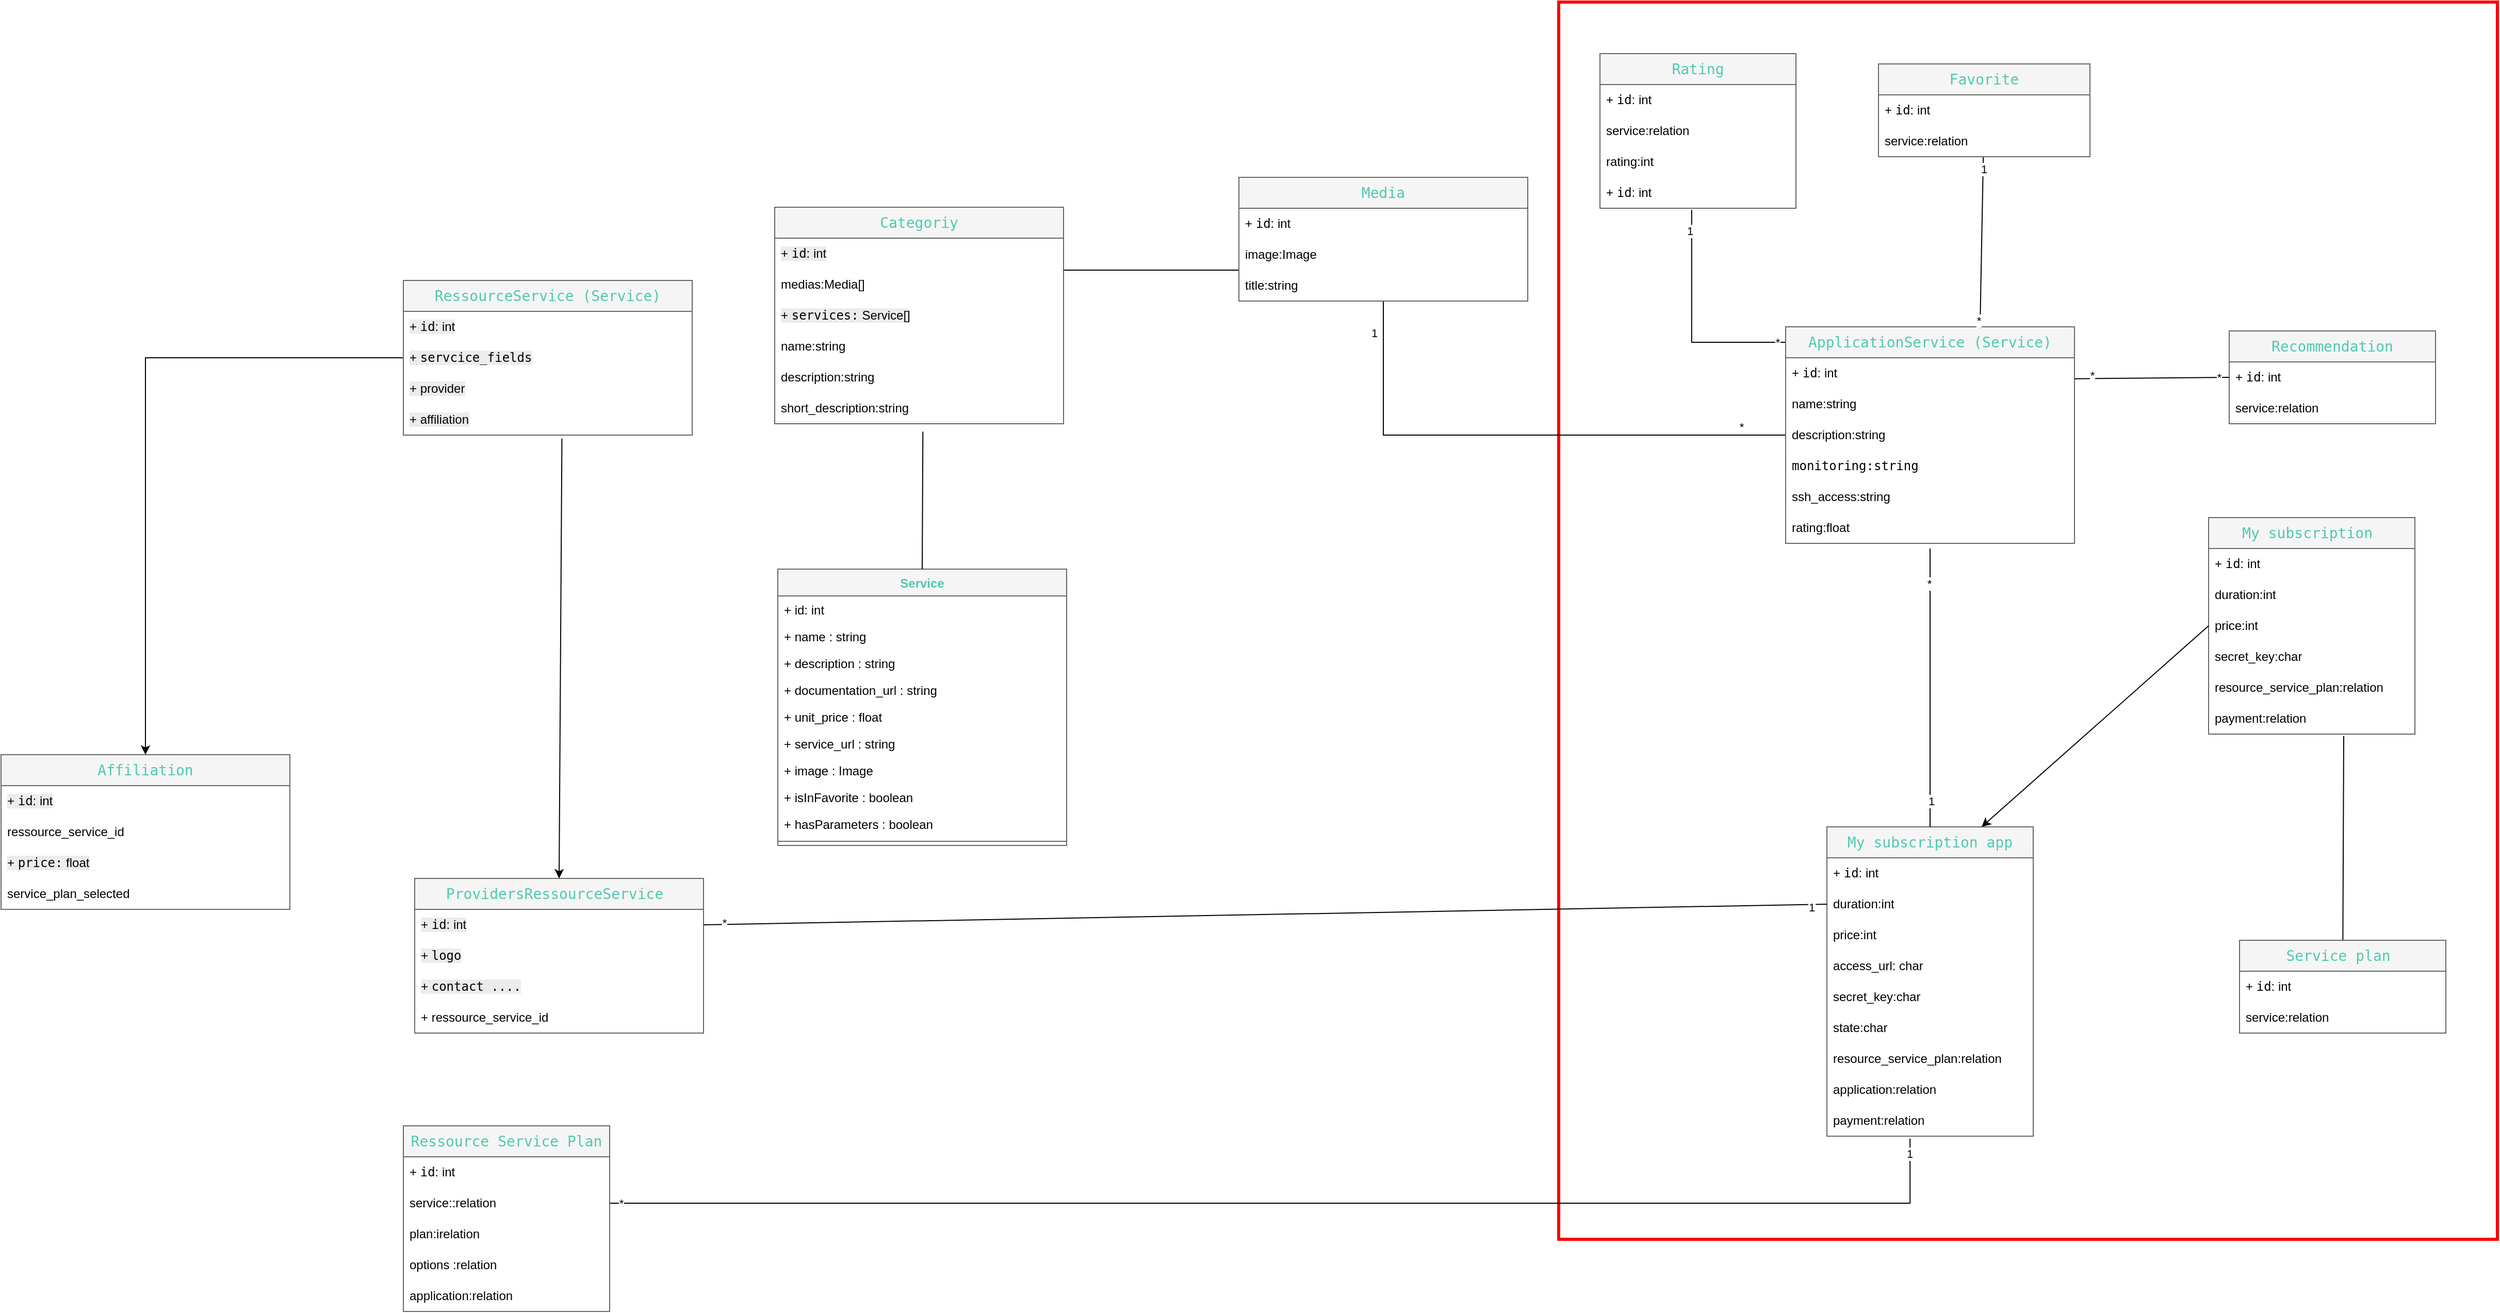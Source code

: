 <mxfile version="22.1.11" type="device" pages="3">
  <diagram name="DM-02-06-2025" id="dRM_rJeIWmbLjJ2JpBWi">
    <mxGraphModel dx="2214" dy="1943" grid="1" gridSize="10" guides="1" tooltips="1" connect="1" arrows="1" fold="1" page="1" pageScale="1" pageWidth="850" pageHeight="1100" math="0" shadow="0">
      <root>
        <mxCell id="0" />
        <mxCell id="1" parent="0" />
        <mxCell id="uzD0tsaMowofKyLotr8B-20" value="" style="rounded=0;whiteSpace=wrap;html=1;labelBackgroundColor=none;fillColor=none;strokeColor=#FF0000;strokeWidth=3;" parent="1" vertex="1">
          <mxGeometry x="760" y="-280" width="910" height="1200" as="geometry" />
        </mxCell>
        <mxCell id="OaIr1VZwd1eqVl75ew5l-22" style="edgeStyle=orthogonalEdgeStyle;rounded=0;orthogonalLoop=1;jettySize=auto;html=1;entryX=0.5;entryY=0;entryDx=0;entryDy=0;" parent="1" source="OaIr1VZwd1eqVl75ew5l-1" target="OaIr1VZwd1eqVl75ew5l-10" edge="1">
          <mxGeometry relative="1" as="geometry">
            <Array as="points">
              <mxPoint x="-610" y="380" />
              <mxPoint x="-610" y="380" />
            </Array>
          </mxGeometry>
        </mxCell>
        <mxCell id="OaIr1VZwd1eqVl75ew5l-1" value="&lt;div style=&quot;color: rgb(204, 204, 204); font-family: &amp;quot;Droid Sans Mono&amp;quot;, &amp;quot;monospace&amp;quot;, monospace; font-size: 14px; line-height: 19px; white-space: pre;&quot;&gt;&lt;span style=&quot;color: rgb(78, 201, 176);&quot;&gt;RessourceService (Service)&lt;/span&gt;&lt;/div&gt;" style="swimlane;fontStyle=0;childLayout=stackLayout;horizontal=1;startSize=30;horizontalStack=0;resizeParent=1;resizeParentMax=0;resizeLast=0;collapsible=1;marginBottom=0;whiteSpace=wrap;html=1;fillColor=#f5f5f5;strokeColor=#666666;fontColor=#333333;" parent="1" vertex="1">
          <mxGeometry x="-360" y="-10" width="280" height="150" as="geometry" />
        </mxCell>
        <mxCell id="OaIr1VZwd1eqVl75ew5l-2" value="&lt;span style=&quot;color: rgb(0, 0, 0); font-family: Helvetica; font-size: 12px; font-style: normal; font-variant-ligatures: normal; font-variant-caps: normal; font-weight: 400; letter-spacing: normal; orphans: 2; text-align: left; text-indent: 0px; text-transform: none; widows: 2; word-spacing: 0px; -webkit-text-stroke-width: 0px; white-space: normal; background-color: rgb(236, 236, 236); text-decoration-thickness: initial; text-decoration-style: initial; text-decoration-color: initial; display: inline !important; float: none;&quot;&gt;+&amp;nbsp;&lt;/span&gt;&lt;span style=&quot;forced-color-adjust: none; color: rgb(0, 0, 0); font-size: 12px; font-style: normal; font-variant-ligatures: normal; font-variant-caps: normal; font-weight: 400; letter-spacing: normal; orphans: 2; text-indent: 0px; text-transform: none; widows: 2; word-spacing: 0px; -webkit-text-stroke-width: 0px; white-space: normal; background-color: rgb(236, 236, 236); text-decoration-thickness: initial; text-decoration-style: initial; text-decoration-color: initial; font-family: monospace; text-align: center;&quot;&gt;id&lt;/span&gt;&lt;span style=&quot;color: rgb(0, 0, 0); font-family: Helvetica; font-size: 12px; font-style: normal; font-variant-ligatures: normal; font-variant-caps: normal; font-weight: 400; letter-spacing: normal; orphans: 2; text-align: left; text-indent: 0px; text-transform: none; widows: 2; word-spacing: 0px; -webkit-text-stroke-width: 0px; white-space: normal; background-color: rgb(236, 236, 236); text-decoration-thickness: initial; text-decoration-style: initial; text-decoration-color: initial; display: inline !important; float: none;&quot;&gt;: int&lt;/span&gt;" style="text;strokeColor=none;fillColor=none;align=left;verticalAlign=middle;spacingLeft=4;spacingRight=4;overflow=hidden;points=[[0,0.5],[1,0.5]];portConstraint=eastwest;rotatable=0;whiteSpace=wrap;html=1;" parent="OaIr1VZwd1eqVl75ew5l-1" vertex="1">
          <mxGeometry y="30" width="280" height="30" as="geometry" />
        </mxCell>
        <mxCell id="OaIr1VZwd1eqVl75ew5l-15" value="&lt;div style=&quot;text-align: center;&quot;&gt;&lt;span style=&quot;background-color: rgb(236, 236, 236);&quot;&gt;+ &lt;font face=&quot;monospace&quot;&gt;servcice_fields&lt;/font&gt;&lt;/span&gt;&lt;/div&gt;" style="text;strokeColor=none;fillColor=none;align=left;verticalAlign=middle;spacingLeft=4;spacingRight=4;overflow=hidden;points=[[0,0.5],[1,0.5]];portConstraint=eastwest;rotatable=0;whiteSpace=wrap;html=1;" parent="OaIr1VZwd1eqVl75ew5l-1" vertex="1">
          <mxGeometry y="60" width="280" height="30" as="geometry" />
        </mxCell>
        <mxCell id="OaIr1VZwd1eqVl75ew5l-24" value="&lt;span style=&quot;color: rgb(0, 0, 0); font-family: Helvetica; font-size: 12px; font-style: normal; font-variant-ligatures: normal; font-variant-caps: normal; font-weight: 400; letter-spacing: normal; orphans: 2; text-align: left; text-indent: 0px; text-transform: none; widows: 2; word-spacing: 0px; -webkit-text-stroke-width: 0px; white-space: normal; background-color: rgb(236, 236, 236); text-decoration-thickness: initial; text-decoration-style: initial; text-decoration-color: initial; display: inline !important; float: none;&quot;&gt;+ provider&lt;/span&gt;" style="text;strokeColor=none;fillColor=none;align=left;verticalAlign=middle;spacingLeft=4;spacingRight=4;overflow=hidden;points=[[0,0.5],[1,0.5]];portConstraint=eastwest;rotatable=0;whiteSpace=wrap;html=1;" parent="OaIr1VZwd1eqVl75ew5l-1" vertex="1">
          <mxGeometry y="90" width="280" height="30" as="geometry" />
        </mxCell>
        <mxCell id="OaIr1VZwd1eqVl75ew5l-25" value="&lt;span style=&quot;color: rgb(0, 0, 0); font-family: Helvetica; font-size: 12px; font-style: normal; font-variant-ligatures: normal; font-variant-caps: normal; font-weight: 400; letter-spacing: normal; orphans: 2; text-align: left; text-indent: 0px; text-transform: none; widows: 2; word-spacing: 0px; -webkit-text-stroke-width: 0px; white-space: normal; background-color: rgb(236, 236, 236); text-decoration-thickness: initial; text-decoration-style: initial; text-decoration-color: initial; display: inline !important; float: none;&quot;&gt;+ affiliation&lt;/span&gt;" style="text;strokeColor=none;fillColor=none;align=left;verticalAlign=middle;spacingLeft=4;spacingRight=4;overflow=hidden;points=[[0,0.5],[1,0.5]];portConstraint=eastwest;rotatable=0;whiteSpace=wrap;html=1;" parent="OaIr1VZwd1eqVl75ew5l-1" vertex="1">
          <mxGeometry y="120" width="280" height="30" as="geometry" />
        </mxCell>
        <mxCell id="OaIr1VZwd1eqVl75ew5l-6" value="&lt;div style=&quot;color: rgb(204, 204, 204); font-family: &amp;quot;Droid Sans Mono&amp;quot;, &amp;quot;monospace&amp;quot;, monospace; font-size: 14px; line-height: 19px; white-space: pre;&quot;&gt;&lt;span style=&quot;color: rgb(78, 201, 176);&quot;&gt;ProvidersRessourceService &lt;/span&gt;&lt;/div&gt;" style="swimlane;fontStyle=0;childLayout=stackLayout;horizontal=1;startSize=30;horizontalStack=0;resizeParent=1;resizeParentMax=0;resizeLast=0;collapsible=1;marginBottom=0;whiteSpace=wrap;html=1;strokeColor=#666666;fillColor=#f5f5f5;fontColor=#333333;" parent="1" vertex="1">
          <mxGeometry x="-349" y="570" width="280" height="150" as="geometry" />
        </mxCell>
        <mxCell id="OaIr1VZwd1eqVl75ew5l-7" value="&lt;span style=&quot;background-color: rgb(236, 236, 236);&quot;&gt;+&amp;nbsp;&lt;/span&gt;&lt;span style=&quot;background-color: rgb(236, 236, 236); font-family: monospace; text-align: center;&quot;&gt;id&lt;/span&gt;&lt;span style=&quot;background-color: rgb(236, 236, 236);&quot;&gt;: int&lt;/span&gt;" style="text;strokeColor=none;fillColor=none;align=left;verticalAlign=middle;spacingLeft=4;spacingRight=4;overflow=hidden;points=[[0,0.5],[1,0.5]];portConstraint=eastwest;rotatable=0;whiteSpace=wrap;html=1;" parent="OaIr1VZwd1eqVl75ew5l-6" vertex="1">
          <mxGeometry y="30" width="280" height="30" as="geometry" />
        </mxCell>
        <mxCell id="OaIr1VZwd1eqVl75ew5l-17" value="&lt;div style=&quot;text-align: center;&quot;&gt;&lt;span style=&quot;background-color: rgb(236, 236, 236);&quot;&gt;+ &lt;font face=&quot;monospace&quot;&gt;logo&lt;/font&gt;&lt;/span&gt;&lt;/div&gt;" style="text;strokeColor=none;fillColor=none;align=left;verticalAlign=middle;spacingLeft=4;spacingRight=4;overflow=hidden;points=[[0,0.5],[1,0.5]];portConstraint=eastwest;rotatable=0;whiteSpace=wrap;html=1;" parent="OaIr1VZwd1eqVl75ew5l-6" vertex="1">
          <mxGeometry y="60" width="280" height="30" as="geometry" />
        </mxCell>
        <mxCell id="OaIr1VZwd1eqVl75ew5l-20" value="&lt;div style=&quot;text-align: center;&quot;&gt;&lt;span style=&quot;background-color: rgb(236, 236, 236);&quot;&gt;+ &lt;font face=&quot;monospace&quot;&gt;contact ....&lt;/font&gt;&lt;/span&gt;&lt;/div&gt;" style="text;strokeColor=none;fillColor=none;align=left;verticalAlign=middle;spacingLeft=4;spacingRight=4;overflow=hidden;points=[[0,0.5],[1,0.5]];portConstraint=eastwest;rotatable=0;whiteSpace=wrap;html=1;" parent="OaIr1VZwd1eqVl75ew5l-6" vertex="1">
          <mxGeometry y="90" width="280" height="30" as="geometry" />
        </mxCell>
        <mxCell id="OaIr1VZwd1eqVl75ew5l-19" value="&lt;div style=&quot;text-align: center;&quot;&gt;&lt;span style=&quot;text-align: left;&quot;&gt;+ ressource_service_id&lt;/span&gt;&lt;br&gt;&lt;/div&gt;" style="text;strokeColor=none;fillColor=none;align=left;verticalAlign=middle;spacingLeft=4;spacingRight=4;overflow=hidden;points=[[0,0.5],[1,0.5]];portConstraint=eastwest;rotatable=0;whiteSpace=wrap;html=1;" parent="OaIr1VZwd1eqVl75ew5l-6" vertex="1">
          <mxGeometry y="120" width="280" height="30" as="geometry" />
        </mxCell>
        <mxCell id="OaIr1VZwd1eqVl75ew5l-10" value="&lt;div style=&quot;font-family: &amp;quot;Droid Sans Mono&amp;quot;, &amp;quot;monospace&amp;quot;, monospace; font-size: 14px; line-height: 19px; white-space: pre; color: rgb(204, 204, 204);&quot;&gt;&lt;font color=&quot;#4ec9b0&quot;&gt;Affiliation&lt;/font&gt;&lt;/div&gt;" style="swimlane;fontStyle=0;childLayout=stackLayout;horizontal=1;startSize=30;horizontalStack=0;resizeParent=1;resizeParentMax=0;resizeLast=0;collapsible=1;marginBottom=0;whiteSpace=wrap;html=1;fillColor=#f5f5f5;fontColor=#333333;strokeColor=#666666;" parent="1" vertex="1">
          <mxGeometry x="-750" y="450" width="280" height="150" as="geometry" />
        </mxCell>
        <mxCell id="OaIr1VZwd1eqVl75ew5l-11" value="&lt;span style=&quot;background-color: rgb(236, 236, 236);&quot;&gt;+&amp;nbsp;&lt;/span&gt;&lt;span style=&quot;background-color: rgb(236, 236, 236); font-family: monospace; text-align: center;&quot;&gt;id&lt;/span&gt;&lt;span style=&quot;background-color: rgb(236, 236, 236);&quot;&gt;: int&lt;/span&gt;" style="text;strokeColor=none;fillColor=none;align=left;verticalAlign=middle;spacingLeft=4;spacingRight=4;overflow=hidden;points=[[0,0.5],[1,0.5]];portConstraint=eastwest;rotatable=0;whiteSpace=wrap;html=1;" parent="OaIr1VZwd1eqVl75ew5l-10" vertex="1">
          <mxGeometry y="30" width="280" height="30" as="geometry" />
        </mxCell>
        <mxCell id="OaIr1VZwd1eqVl75ew5l-12" value="ressource_service_id" style="text;strokeColor=none;fillColor=none;align=left;verticalAlign=middle;spacingLeft=4;spacingRight=4;overflow=hidden;points=[[0,0.5],[1,0.5]];portConstraint=eastwest;rotatable=0;whiteSpace=wrap;html=1;" parent="OaIr1VZwd1eqVl75ew5l-10" vertex="1">
          <mxGeometry y="60" width="280" height="30" as="geometry" />
        </mxCell>
        <mxCell id="OaIr1VZwd1eqVl75ew5l-13" value="&lt;div style=&quot;text-align: center;&quot;&gt;&lt;span style=&quot;background-color: rgb(236, 236, 236);&quot;&gt;+ &lt;font face=&quot;monospace&quot;&gt;price:&lt;/font&gt;&lt;/span&gt;&lt;span style=&quot;background-color: rgb(236, 236, 236);&quot;&gt;&amp;nbsp;float&lt;/span&gt;&lt;/div&gt;" style="text;strokeColor=none;fillColor=none;align=left;verticalAlign=middle;spacingLeft=4;spacingRight=4;overflow=hidden;points=[[0,0.5],[1,0.5]];portConstraint=eastwest;rotatable=0;whiteSpace=wrap;html=1;" parent="OaIr1VZwd1eqVl75ew5l-10" vertex="1">
          <mxGeometry y="90" width="280" height="30" as="geometry" />
        </mxCell>
        <mxCell id="ykVx0QBgmVwA5NW9hpJb-1" value="service_plan_selected" style="text;strokeColor=none;fillColor=none;align=left;verticalAlign=middle;spacingLeft=4;spacingRight=4;overflow=hidden;points=[[0,0.5],[1,0.5]];portConstraint=eastwest;rotatable=0;whiteSpace=wrap;html=1;" parent="OaIr1VZwd1eqVl75ew5l-10" vertex="1">
          <mxGeometry y="120" width="280" height="30" as="geometry" />
        </mxCell>
        <mxCell id="OaIr1VZwd1eqVl75ew5l-23" style="rounded=0;orthogonalLoop=1;jettySize=auto;html=1;entryX=0.5;entryY=0;entryDx=0;entryDy=0;exitX=0.549;exitY=1.111;exitDx=0;exitDy=0;exitPerimeter=0;" parent="1" source="OaIr1VZwd1eqVl75ew5l-25" target="OaIr1VZwd1eqVl75ew5l-6" edge="1">
          <mxGeometry relative="1" as="geometry">
            <mxPoint x="-50" y="65" as="targetPoint" />
          </mxGeometry>
        </mxCell>
        <mxCell id="7LVcuw-f5DYIN7863hYf-6" value="&lt;div style=&quot;font-family: &amp;quot;Droid Sans Mono&amp;quot;, &amp;quot;monospace&amp;quot;, monospace; font-size: 14px; line-height: 19px; white-space: pre; color: rgb(204, 204, 204);&quot;&gt;&lt;font color=&quot;#4ec9b0&quot;&gt;Categoriy&lt;/font&gt;&lt;/div&gt;" style="swimlane;fontStyle=0;childLayout=stackLayout;horizontal=1;startSize=30;horizontalStack=0;resizeParent=1;resizeParentMax=0;resizeLast=0;collapsible=1;marginBottom=0;whiteSpace=wrap;html=1;fillColor=#f5f5f5;fontColor=#333333;strokeColor=#666666;" parent="1" vertex="1">
          <mxGeometry y="-81" width="280" height="210" as="geometry" />
        </mxCell>
        <mxCell id="7LVcuw-f5DYIN7863hYf-7" value="&lt;span style=&quot;background-color: rgb(236, 236, 236);&quot;&gt;+&amp;nbsp;&lt;/span&gt;&lt;span style=&quot;background-color: rgb(236, 236, 236); font-family: monospace; text-align: center;&quot;&gt;id&lt;/span&gt;&lt;span style=&quot;background-color: rgb(236, 236, 236);&quot;&gt;: int&lt;/span&gt;" style="text;strokeColor=none;fillColor=none;align=left;verticalAlign=middle;spacingLeft=4;spacingRight=4;overflow=hidden;points=[[0,0.5],[1,0.5]];portConstraint=eastwest;rotatable=0;whiteSpace=wrap;html=1;" parent="7LVcuw-f5DYIN7863hYf-6" vertex="1">
          <mxGeometry y="30" width="280" height="30" as="geometry" />
        </mxCell>
        <mxCell id="7LVcuw-f5DYIN7863hYf-8" value="medias:Media[]" style="text;strokeColor=none;fillColor=none;align=left;verticalAlign=middle;spacingLeft=4;spacingRight=4;overflow=hidden;points=[[0,0.5],[1,0.5]];portConstraint=eastwest;rotatable=0;whiteSpace=wrap;html=1;" parent="7LVcuw-f5DYIN7863hYf-6" vertex="1">
          <mxGeometry y="60" width="280" height="30" as="geometry" />
        </mxCell>
        <mxCell id="7LVcuw-f5DYIN7863hYf-9" value="&lt;div style=&quot;text-align: center;&quot;&gt;&lt;span style=&quot;background-color: rgb(236, 236, 236);&quot;&gt;+ &lt;font face=&quot;monospace&quot;&gt;services:&lt;/font&gt;&lt;/span&gt;&lt;span style=&quot;background-color: rgb(236, 236, 236);&quot;&gt;&amp;nbsp;Service[]&lt;/span&gt;&lt;/div&gt;" style="text;strokeColor=none;fillColor=none;align=left;verticalAlign=middle;spacingLeft=4;spacingRight=4;overflow=hidden;points=[[0,0.5],[1,0.5]];portConstraint=eastwest;rotatable=0;whiteSpace=wrap;html=1;" parent="7LVcuw-f5DYIN7863hYf-6" vertex="1">
          <mxGeometry y="90" width="280" height="30" as="geometry" />
        </mxCell>
        <mxCell id="7LVcuw-f5DYIN7863hYf-10" value="name:string" style="text;strokeColor=none;fillColor=none;align=left;verticalAlign=middle;spacingLeft=4;spacingRight=4;overflow=hidden;points=[[0,0.5],[1,0.5]];portConstraint=eastwest;rotatable=0;whiteSpace=wrap;html=1;" parent="7LVcuw-f5DYIN7863hYf-6" vertex="1">
          <mxGeometry y="120" width="280" height="30" as="geometry" />
        </mxCell>
        <mxCell id="1HSsZJQuTXOXps9hKRof-7" value="description:string" style="text;strokeColor=none;fillColor=none;align=left;verticalAlign=middle;spacingLeft=4;spacingRight=4;overflow=hidden;points=[[0,0.5],[1,0.5]];portConstraint=eastwest;rotatable=0;whiteSpace=wrap;html=1;" parent="7LVcuw-f5DYIN7863hYf-6" vertex="1">
          <mxGeometry y="150" width="280" height="30" as="geometry" />
        </mxCell>
        <mxCell id="1HSsZJQuTXOXps9hKRof-8" value="short_description:string" style="text;strokeColor=none;fillColor=none;align=left;verticalAlign=middle;spacingLeft=4;spacingRight=4;overflow=hidden;points=[[0,0.5],[1,0.5]];portConstraint=eastwest;rotatable=0;whiteSpace=wrap;html=1;" parent="7LVcuw-f5DYIN7863hYf-6" vertex="1">
          <mxGeometry y="180" width="280" height="30" as="geometry" />
        </mxCell>
        <mxCell id="1HSsZJQuTXOXps9hKRof-22" style="edgeStyle=orthogonalEdgeStyle;rounded=0;orthogonalLoop=1;jettySize=auto;html=1;endArrow=none;endFill=0;" parent="1" source="1HSsZJQuTXOXps9hKRof-1" target="7LVcuw-f5DYIN7863hYf-6" edge="1">
          <mxGeometry relative="1" as="geometry">
            <Array as="points">
              <mxPoint x="390" y="-20" />
              <mxPoint x="390" y="-20" />
            </Array>
          </mxGeometry>
        </mxCell>
        <mxCell id="JFYh1M-U2fHjgHpcjbNz-8" style="edgeStyle=orthogonalEdgeStyle;rounded=0;orthogonalLoop=1;jettySize=auto;html=1;entryX=0;entryY=0.5;entryDx=0;entryDy=0;endArrow=none;endFill=0;" parent="1" source="1HSsZJQuTXOXps9hKRof-1" target="JFYh1M-U2fHjgHpcjbNz-3" edge="1">
          <mxGeometry relative="1" as="geometry" />
        </mxCell>
        <mxCell id="JFYh1M-U2fHjgHpcjbNz-9" value="1" style="edgeLabel;html=1;align=center;verticalAlign=middle;resizable=0;points=[];" parent="JFYh1M-U2fHjgHpcjbNz-8" vertex="1" connectable="0">
          <mxGeometry x="-0.835" y="-2" relative="1" as="geometry">
            <mxPoint x="-7" y="-12" as="offset" />
          </mxGeometry>
        </mxCell>
        <mxCell id="JFYh1M-U2fHjgHpcjbNz-10" value="*" style="edgeLabel;html=1;align=center;verticalAlign=middle;resizable=0;points=[];" parent="JFYh1M-U2fHjgHpcjbNz-8" vertex="1" connectable="0">
          <mxGeometry x="0.788" y="4" relative="1" as="geometry">
            <mxPoint x="12" y="-4" as="offset" />
          </mxGeometry>
        </mxCell>
        <mxCell id="1HSsZJQuTXOXps9hKRof-1" value="&lt;div style=&quot;font-family: &amp;quot;Droid Sans Mono&amp;quot;, &amp;quot;monospace&amp;quot;, monospace; font-size: 14px; line-height: 19px; white-space: pre; color: rgb(204, 204, 204);&quot;&gt;&lt;font color=&quot;#4ec9b0&quot;&gt;Media&lt;/font&gt;&lt;/div&gt;" style="swimlane;fontStyle=0;childLayout=stackLayout;horizontal=1;startSize=30;horizontalStack=0;resizeParent=1;resizeParentMax=0;resizeLast=0;collapsible=1;marginBottom=0;whiteSpace=wrap;html=1;fillColor=#f5f5f5;fontColor=#333333;strokeColor=#666666;" parent="1" vertex="1">
          <mxGeometry x="450" y="-110" width="280" height="120" as="geometry" />
        </mxCell>
        <mxCell id="1HSsZJQuTXOXps9hKRof-2" value="+&amp;nbsp;&lt;span style=&quot;font-family: monospace; text-align: center;&quot;&gt;id&lt;/span&gt;: int" style="text;strokeColor=none;fillColor=none;align=left;verticalAlign=middle;spacingLeft=4;spacingRight=4;overflow=hidden;points=[[0,0.5],[1,0.5]];portConstraint=eastwest;rotatable=0;whiteSpace=wrap;html=1;" parent="1HSsZJQuTXOXps9hKRof-1" vertex="1">
          <mxGeometry y="30" width="280" height="30" as="geometry" />
        </mxCell>
        <mxCell id="1HSsZJQuTXOXps9hKRof-3" value="image:Image" style="text;strokeColor=none;fillColor=none;align=left;verticalAlign=middle;spacingLeft=4;spacingRight=4;overflow=hidden;points=[[0,0.5],[1,0.5]];portConstraint=eastwest;rotatable=0;whiteSpace=wrap;html=1;" parent="1HSsZJQuTXOXps9hKRof-1" vertex="1">
          <mxGeometry y="60" width="280" height="30" as="geometry" />
        </mxCell>
        <mxCell id="1HSsZJQuTXOXps9hKRof-6" value="title:string" style="text;strokeColor=none;fillColor=none;align=left;verticalAlign=middle;spacingLeft=4;spacingRight=4;overflow=hidden;points=[[0,0.5],[1,0.5]];portConstraint=eastwest;rotatable=0;whiteSpace=wrap;html=1;" parent="1HSsZJQuTXOXps9hKRof-1" vertex="1">
          <mxGeometry y="90" width="280" height="30" as="geometry" />
        </mxCell>
        <mxCell id="1HSsZJQuTXOXps9hKRof-9" value="&lt;font style=&quot;color: rgb(78, 201, 176);&quot;&gt;Service&lt;/font&gt;" style="swimlane;fontStyle=1;align=center;verticalAlign=top;childLayout=stackLayout;horizontal=1;startSize=26;horizontalStack=0;resizeParent=1;resizeParentMax=0;resizeLast=0;collapsible=1;marginBottom=0;whiteSpace=wrap;html=1;fillColor=#f5f5f5;fontColor=#333333;strokeColor=#666666;" parent="1" vertex="1">
          <mxGeometry x="3" y="270" width="280" height="268" as="geometry" />
        </mxCell>
        <mxCell id="1HSsZJQuTXOXps9hKRof-10" value="+ id: int" style="text;strokeColor=none;fillColor=none;align=left;verticalAlign=top;spacingLeft=4;spacingRight=4;overflow=hidden;rotatable=0;points=[[0,0.5],[1,0.5]];portConstraint=eastwest;whiteSpace=wrap;html=1;" parent="1HSsZJQuTXOXps9hKRof-9" vertex="1">
          <mxGeometry y="26" width="280" height="26" as="geometry" />
        </mxCell>
        <mxCell id="1HSsZJQuTXOXps9hKRof-11" value="+ name : string" style="text;strokeColor=none;fillColor=none;align=left;verticalAlign=top;spacingLeft=4;spacingRight=4;overflow=hidden;rotatable=0;points=[[0,0.5],[1,0.5]];portConstraint=eastwest;whiteSpace=wrap;html=1;" parent="1HSsZJQuTXOXps9hKRof-9" vertex="1">
          <mxGeometry y="52" width="280" height="26" as="geometry" />
        </mxCell>
        <mxCell id="1HSsZJQuTXOXps9hKRof-12" value="+ description : string" style="text;strokeColor=none;fillColor=none;align=left;verticalAlign=top;spacingLeft=4;spacingRight=4;overflow=hidden;rotatable=0;points=[[0,0.5],[1,0.5]];portConstraint=eastwest;whiteSpace=wrap;html=1;" parent="1HSsZJQuTXOXps9hKRof-9" vertex="1">
          <mxGeometry y="78" width="280" height="26" as="geometry" />
        </mxCell>
        <mxCell id="1HSsZJQuTXOXps9hKRof-13" value="+ documentation_url : string" style="text;strokeColor=none;fillColor=none;align=left;verticalAlign=top;spacingLeft=4;spacingRight=4;overflow=hidden;rotatable=0;points=[[0,0.5],[1,0.5]];portConstraint=eastwest;whiteSpace=wrap;html=1;" parent="1HSsZJQuTXOXps9hKRof-9" vertex="1">
          <mxGeometry y="104" width="280" height="26" as="geometry" />
        </mxCell>
        <mxCell id="1HSsZJQuTXOXps9hKRof-14" value="+ unit_price : float" style="text;strokeColor=none;fillColor=none;align=left;verticalAlign=top;spacingLeft=4;spacingRight=4;overflow=hidden;rotatable=0;points=[[0,0.5],[1,0.5]];portConstraint=eastwest;whiteSpace=wrap;html=1;" parent="1HSsZJQuTXOXps9hKRof-9" vertex="1">
          <mxGeometry y="130" width="280" height="26" as="geometry" />
        </mxCell>
        <mxCell id="1HSsZJQuTXOXps9hKRof-15" value="+ service_url : string" style="text;strokeColor=none;fillColor=none;align=left;verticalAlign=top;spacingLeft=4;spacingRight=4;overflow=hidden;rotatable=0;points=[[0,0.5],[1,0.5]];portConstraint=eastwest;whiteSpace=wrap;html=1;" parent="1HSsZJQuTXOXps9hKRof-9" vertex="1">
          <mxGeometry y="156" width="280" height="26" as="geometry" />
        </mxCell>
        <mxCell id="1HSsZJQuTXOXps9hKRof-17" value="+ image : Image" style="text;strokeColor=none;fillColor=none;align=left;verticalAlign=top;spacingLeft=4;spacingRight=4;overflow=hidden;rotatable=0;points=[[0,0.5],[1,0.5]];portConstraint=eastwest;whiteSpace=wrap;html=1;" parent="1HSsZJQuTXOXps9hKRof-9" vertex="1">
          <mxGeometry y="182" width="280" height="26" as="geometry" />
        </mxCell>
        <mxCell id="1HSsZJQuTXOXps9hKRof-18" value="+ isInFavorite : boolean" style="text;strokeColor=none;fillColor=none;align=left;verticalAlign=top;spacingLeft=4;spacingRight=4;overflow=hidden;rotatable=0;points=[[0,0.5],[1,0.5]];portConstraint=eastwest;whiteSpace=wrap;html=1;" parent="1HSsZJQuTXOXps9hKRof-9" vertex="1">
          <mxGeometry y="208" width="280" height="26" as="geometry" />
        </mxCell>
        <mxCell id="1HSsZJQuTXOXps9hKRof-19" value="+ hasParameters : boolean" style="text;strokeColor=none;fillColor=none;align=left;verticalAlign=top;spacingLeft=4;spacingRight=4;overflow=hidden;rotatable=0;points=[[0,0.5],[1,0.5]];portConstraint=eastwest;whiteSpace=wrap;html=1;" parent="1HSsZJQuTXOXps9hKRof-9" vertex="1">
          <mxGeometry y="234" width="280" height="26" as="geometry" />
        </mxCell>
        <mxCell id="1HSsZJQuTXOXps9hKRof-20" value="" style="line;strokeWidth=1;fillColor=none;align=left;verticalAlign=middle;spacingTop=-1;spacingLeft=3;spacingRight=3;rotatable=0;labelPosition=right;points=[];portConstraint=eastwest;strokeColor=inherit;" parent="1HSsZJQuTXOXps9hKRof-9" vertex="1">
          <mxGeometry y="260" width="280" height="8" as="geometry" />
        </mxCell>
        <mxCell id="1HSsZJQuTXOXps9hKRof-25" style="rounded=0;orthogonalLoop=1;jettySize=auto;html=1;endArrow=none;endFill=0;entryX=0.513;entryY=1.256;entryDx=0;entryDy=0;entryPerimeter=0;exitX=0.5;exitY=0;exitDx=0;exitDy=0;" parent="1" source="1HSsZJQuTXOXps9hKRof-9" target="1HSsZJQuTXOXps9hKRof-8" edge="1">
          <mxGeometry relative="1" as="geometry">
            <mxPoint x="280" y="50" as="targetPoint" />
          </mxGeometry>
        </mxCell>
        <mxCell id="JFYh1M-U2fHjgHpcjbNz-20" style="edgeStyle=orthogonalEdgeStyle;rounded=0;orthogonalLoop=1;jettySize=auto;html=1;entryX=0.468;entryY=1.049;entryDx=0;entryDy=0;endArrow=none;endFill=0;entryPerimeter=0;" parent="1" source="JFYh1M-U2fHjgHpcjbNz-1" target="JFYh1M-U2fHjgHpcjbNz-33" edge="1">
          <mxGeometry relative="1" as="geometry">
            <Array as="points">
              <mxPoint x="889" y="50" />
            </Array>
          </mxGeometry>
        </mxCell>
        <mxCell id="JFYh1M-U2fHjgHpcjbNz-28" value="1" style="edgeLabel;html=1;align=center;verticalAlign=middle;resizable=0;points=[];" parent="JFYh1M-U2fHjgHpcjbNz-20" vertex="1" connectable="0">
          <mxGeometry x="0.812" y="2" relative="1" as="geometry">
            <mxPoint as="offset" />
          </mxGeometry>
        </mxCell>
        <mxCell id="JFYh1M-U2fHjgHpcjbNz-29" value="*" style="edgeLabel;html=1;align=center;verticalAlign=middle;resizable=0;points=[];" parent="JFYh1M-U2fHjgHpcjbNz-20" vertex="1" connectable="0">
          <mxGeometry x="-0.926" relative="1" as="geometry">
            <mxPoint as="offset" />
          </mxGeometry>
        </mxCell>
        <mxCell id="JFYh1M-U2fHjgHpcjbNz-1" value="&lt;div style=&quot;font-family: &amp;quot;Droid Sans Mono&amp;quot;, &amp;quot;monospace&amp;quot;, monospace; font-size: 14px; line-height: 19px; white-space: pre;&quot;&gt;&lt;font color=&quot;#4ec9b0&quot;&gt;ApplicationService (Service)&lt;/font&gt;&lt;/div&gt;" style="swimlane;fontStyle=0;childLayout=stackLayout;horizontal=1;startSize=30;horizontalStack=0;resizeParent=1;resizeParentMax=0;resizeLast=0;collapsible=1;marginBottom=0;whiteSpace=wrap;html=1;fillColor=#f5f5f5;fontColor=#333333;strokeColor=#666666;" parent="1" vertex="1">
          <mxGeometry x="980" y="35" width="280" height="210" as="geometry" />
        </mxCell>
        <mxCell id="JFYh1M-U2fHjgHpcjbNz-2" value="+&amp;nbsp;&lt;span style=&quot;font-family: monospace; text-align: center;&quot;&gt;id&lt;/span&gt;: int" style="text;strokeColor=none;fillColor=none;align=left;verticalAlign=middle;spacingLeft=4;spacingRight=4;overflow=hidden;points=[[0,0.5],[1,0.5]];portConstraint=eastwest;rotatable=0;whiteSpace=wrap;html=1;" parent="JFYh1M-U2fHjgHpcjbNz-1" vertex="1">
          <mxGeometry y="30" width="280" height="30" as="geometry" />
        </mxCell>
        <mxCell id="JFYh1M-U2fHjgHpcjbNz-6" value="name:string" style="text;strokeColor=none;fillColor=none;align=left;verticalAlign=middle;spacingLeft=4;spacingRight=4;overflow=hidden;points=[[0,0.5],[1,0.5]];portConstraint=eastwest;rotatable=0;whiteSpace=wrap;html=1;" parent="JFYh1M-U2fHjgHpcjbNz-1" vertex="1">
          <mxGeometry y="60" width="280" height="30" as="geometry" />
        </mxCell>
        <mxCell id="JFYh1M-U2fHjgHpcjbNz-3" value="description:string" style="text;strokeColor=none;fillColor=none;align=left;verticalAlign=middle;spacingLeft=4;spacingRight=4;overflow=hidden;points=[[0,0.5],[1,0.5]];portConstraint=eastwest;rotatable=0;whiteSpace=wrap;html=1;" parent="JFYh1M-U2fHjgHpcjbNz-1" vertex="1">
          <mxGeometry y="90" width="280" height="30" as="geometry" />
        </mxCell>
        <mxCell id="JFYh1M-U2fHjgHpcjbNz-4" value="&lt;div style=&quot;text-align: center;&quot;&gt;&lt;font face=&quot;monospace&quot;&gt;monitoring:string&lt;/font&gt;&lt;/div&gt;" style="text;strokeColor=none;fillColor=none;align=left;verticalAlign=middle;spacingLeft=4;spacingRight=4;overflow=hidden;points=[[0,0.5],[1,0.5]];portConstraint=eastwest;rotatable=0;whiteSpace=wrap;html=1;" parent="JFYh1M-U2fHjgHpcjbNz-1" vertex="1">
          <mxGeometry y="120" width="280" height="30" as="geometry" />
        </mxCell>
        <mxCell id="JFYh1M-U2fHjgHpcjbNz-5" value="ssh_access:string" style="text;strokeColor=none;fillColor=none;align=left;verticalAlign=middle;spacingLeft=4;spacingRight=4;overflow=hidden;points=[[0,0.5],[1,0.5]];portConstraint=eastwest;rotatable=0;whiteSpace=wrap;html=1;" parent="JFYh1M-U2fHjgHpcjbNz-1" vertex="1">
          <mxGeometry y="150" width="280" height="30" as="geometry" />
        </mxCell>
        <mxCell id="JFYh1M-U2fHjgHpcjbNz-7" value="rating:float" style="text;strokeColor=none;fillColor=none;align=left;verticalAlign=middle;spacingLeft=4;spacingRight=4;overflow=hidden;points=[[0,0.5],[1,0.5]];portConstraint=eastwest;rotatable=0;whiteSpace=wrap;html=1;" parent="JFYh1M-U2fHjgHpcjbNz-1" vertex="1">
          <mxGeometry y="180" width="280" height="30" as="geometry" />
        </mxCell>
        <mxCell id="JFYh1M-U2fHjgHpcjbNz-13" value="&lt;div style=&quot;font-family: &amp;quot;Droid Sans Mono&amp;quot;, &amp;quot;monospace&amp;quot;, monospace; font-size: 14px; line-height: 19px; white-space: pre;&quot;&gt;&lt;font color=&quot;#4ec9b0&quot;&gt;Rating&lt;/font&gt;&lt;/div&gt;" style="swimlane;fontStyle=0;childLayout=stackLayout;horizontal=1;startSize=30;horizontalStack=0;resizeParent=1;resizeParentMax=0;resizeLast=0;collapsible=1;marginBottom=0;whiteSpace=wrap;html=1;fillColor=#f5f5f5;fontColor=#333333;strokeColor=#666666;" parent="1" vertex="1">
          <mxGeometry x="800" y="-230" width="190" height="150" as="geometry" />
        </mxCell>
        <mxCell id="JFYh1M-U2fHjgHpcjbNz-14" value="+&amp;nbsp;&lt;span style=&quot;font-family: monospace; text-align: center;&quot;&gt;id&lt;/span&gt;: int" style="text;strokeColor=none;fillColor=none;align=left;verticalAlign=middle;spacingLeft=4;spacingRight=4;overflow=hidden;points=[[0,0.5],[1,0.5]];portConstraint=eastwest;rotatable=0;whiteSpace=wrap;html=1;" parent="JFYh1M-U2fHjgHpcjbNz-13" vertex="1">
          <mxGeometry y="30" width="190" height="30" as="geometry" />
        </mxCell>
        <mxCell id="JFYh1M-U2fHjgHpcjbNz-15" value="service:relation" style="text;strokeColor=none;fillColor=none;align=left;verticalAlign=middle;spacingLeft=4;spacingRight=4;overflow=hidden;points=[[0,0.5],[1,0.5]];portConstraint=eastwest;rotatable=0;whiteSpace=wrap;html=1;" parent="JFYh1M-U2fHjgHpcjbNz-13" vertex="1">
          <mxGeometry y="60" width="190" height="30" as="geometry" />
        </mxCell>
        <mxCell id="JFYh1M-U2fHjgHpcjbNz-23" value="rating:int" style="text;strokeColor=none;fillColor=none;align=left;verticalAlign=middle;spacingLeft=4;spacingRight=4;overflow=hidden;points=[[0,0.5],[1,0.5]];portConstraint=eastwest;rotatable=0;whiteSpace=wrap;html=1;" parent="JFYh1M-U2fHjgHpcjbNz-13" vertex="1">
          <mxGeometry y="90" width="190" height="30" as="geometry" />
        </mxCell>
        <mxCell id="JFYh1M-U2fHjgHpcjbNz-33" value="+&amp;nbsp;&lt;span style=&quot;font-family: monospace; text-align: center;&quot;&gt;id&lt;/span&gt;: int" style="text;strokeColor=none;fillColor=none;align=left;verticalAlign=middle;spacingLeft=4;spacingRight=4;overflow=hidden;points=[[0,0.5],[1,0.5]];portConstraint=eastwest;rotatable=0;whiteSpace=wrap;html=1;" parent="JFYh1M-U2fHjgHpcjbNz-13" vertex="1">
          <mxGeometry y="120" width="190" height="30" as="geometry" />
        </mxCell>
        <mxCell id="JFYh1M-U2fHjgHpcjbNz-30" style="rounded=0;orthogonalLoop=1;jettySize=auto;html=1;entryX=0.673;entryY=0.006;entryDx=0;entryDy=0;entryPerimeter=0;endArrow=none;endFill=0;" parent="1" source="JFYh1M-U2fHjgHpcjbNz-24" target="JFYh1M-U2fHjgHpcjbNz-1" edge="1">
          <mxGeometry relative="1" as="geometry" />
        </mxCell>
        <mxCell id="JFYh1M-U2fHjgHpcjbNz-31" value="1" style="edgeLabel;html=1;align=center;verticalAlign=middle;resizable=0;points=[];" parent="JFYh1M-U2fHjgHpcjbNz-30" vertex="1" connectable="0">
          <mxGeometry x="-0.861" relative="1" as="geometry">
            <mxPoint as="offset" />
          </mxGeometry>
        </mxCell>
        <mxCell id="JFYh1M-U2fHjgHpcjbNz-32" value="*" style="edgeLabel;html=1;align=center;verticalAlign=middle;resizable=0;points=[];" parent="JFYh1M-U2fHjgHpcjbNz-30" vertex="1" connectable="0">
          <mxGeometry x="0.913" y="-2" relative="1" as="geometry">
            <mxPoint as="offset" />
          </mxGeometry>
        </mxCell>
        <mxCell id="JFYh1M-U2fHjgHpcjbNz-24" value="&lt;div style=&quot;font-family: &amp;quot;Droid Sans Mono&amp;quot;, &amp;quot;monospace&amp;quot;, monospace; font-size: 14px; line-height: 19px; white-space: pre;&quot;&gt;&lt;font color=&quot;#4ec9b0&quot;&gt;Favorite&lt;/font&gt;&lt;/div&gt;" style="swimlane;fontStyle=0;childLayout=stackLayout;horizontal=1;startSize=30;horizontalStack=0;resizeParent=1;resizeParentMax=0;resizeLast=0;collapsible=1;marginBottom=0;whiteSpace=wrap;html=1;fillColor=#f5f5f5;fontColor=#333333;strokeColor=#666666;" parent="1" vertex="1">
          <mxGeometry x="1070" y="-220" width="205" height="90" as="geometry" />
        </mxCell>
        <mxCell id="JFYh1M-U2fHjgHpcjbNz-25" value="+&amp;nbsp;&lt;span style=&quot;font-family: monospace; text-align: center;&quot;&gt;id&lt;/span&gt;: int" style="text;strokeColor=none;fillColor=none;align=left;verticalAlign=middle;spacingLeft=4;spacingRight=4;overflow=hidden;points=[[0,0.5],[1,0.5]];portConstraint=eastwest;rotatable=0;whiteSpace=wrap;html=1;" parent="JFYh1M-U2fHjgHpcjbNz-24" vertex="1">
          <mxGeometry y="30" width="205" height="30" as="geometry" />
        </mxCell>
        <mxCell id="JFYh1M-U2fHjgHpcjbNz-26" value="service:relation" style="text;strokeColor=none;fillColor=none;align=left;verticalAlign=middle;spacingLeft=4;spacingRight=4;overflow=hidden;points=[[0,0.5],[1,0.5]];portConstraint=eastwest;rotatable=0;whiteSpace=wrap;html=1;" parent="JFYh1M-U2fHjgHpcjbNz-24" vertex="1">
          <mxGeometry y="60" width="205" height="30" as="geometry" />
        </mxCell>
        <mxCell id="JFYh1M-U2fHjgHpcjbNz-34" value="&lt;div style=&quot;font-family: &amp;quot;Droid Sans Mono&amp;quot;, &amp;quot;monospace&amp;quot;, monospace; font-size: 14px; line-height: 19px; white-space: pre;&quot;&gt;&lt;font color=&quot;#4ec9b0&quot;&gt;Recommendation&lt;/font&gt;&lt;/div&gt;" style="swimlane;fontStyle=0;childLayout=stackLayout;horizontal=1;startSize=30;horizontalStack=0;resizeParent=1;resizeParentMax=0;resizeLast=0;collapsible=1;marginBottom=0;whiteSpace=wrap;html=1;fillColor=#f5f5f5;fontColor=#333333;strokeColor=#666666;" parent="1" vertex="1">
          <mxGeometry x="1410" y="39" width="200" height="90" as="geometry" />
        </mxCell>
        <mxCell id="JFYh1M-U2fHjgHpcjbNz-35" value="+&amp;nbsp;&lt;span style=&quot;font-family: monospace; text-align: center;&quot;&gt;id&lt;/span&gt;: int" style="text;strokeColor=none;fillColor=none;align=left;verticalAlign=middle;spacingLeft=4;spacingRight=4;overflow=hidden;points=[[0,0.5],[1,0.5]];portConstraint=eastwest;rotatable=0;whiteSpace=wrap;html=1;" parent="JFYh1M-U2fHjgHpcjbNz-34" vertex="1">
          <mxGeometry y="30" width="200" height="30" as="geometry" />
        </mxCell>
        <mxCell id="JFYh1M-U2fHjgHpcjbNz-36" value="service:relation" style="text;strokeColor=none;fillColor=none;align=left;verticalAlign=middle;spacingLeft=4;spacingRight=4;overflow=hidden;points=[[0,0.5],[1,0.5]];portConstraint=eastwest;rotatable=0;whiteSpace=wrap;html=1;" parent="JFYh1M-U2fHjgHpcjbNz-34" vertex="1">
          <mxGeometry y="60" width="200" height="30" as="geometry" />
        </mxCell>
        <mxCell id="JFYh1M-U2fHjgHpcjbNz-39" style="rounded=0;orthogonalLoop=1;jettySize=auto;html=1;entryX=1.001;entryY=0.678;entryDx=0;entryDy=0;entryPerimeter=0;endArrow=none;endFill=0;exitX=0;exitY=0.5;exitDx=0;exitDy=0;" parent="1" source="JFYh1M-U2fHjgHpcjbNz-35" target="JFYh1M-U2fHjgHpcjbNz-2" edge="1">
          <mxGeometry relative="1" as="geometry" />
        </mxCell>
        <mxCell id="JFYh1M-U2fHjgHpcjbNz-40" value="*" style="edgeLabel;html=1;align=center;verticalAlign=middle;resizable=0;points=[];" parent="JFYh1M-U2fHjgHpcjbNz-39" vertex="1" connectable="0">
          <mxGeometry x="-0.86" relative="1" as="geometry">
            <mxPoint as="offset" />
          </mxGeometry>
        </mxCell>
        <mxCell id="JFYh1M-U2fHjgHpcjbNz-41" value="*" style="edgeLabel;html=1;align=center;verticalAlign=middle;resizable=0;points=[];" parent="JFYh1M-U2fHjgHpcjbNz-39" vertex="1" connectable="0">
          <mxGeometry x="0.785" y="-3" relative="1" as="geometry">
            <mxPoint as="offset" />
          </mxGeometry>
        </mxCell>
        <mxCell id="rsqUqyFttumF1_PyhXe1-16" style="edgeStyle=none;rounded=0;orthogonalLoop=1;jettySize=auto;html=1;entryX=0.655;entryY=1.057;entryDx=0;entryDy=0;entryPerimeter=0;endArrow=none;endFill=0;" parent="1" source="JFYh1M-U2fHjgHpcjbNz-42" target="rsqUqyFttumF1_PyhXe1-15" edge="1">
          <mxGeometry relative="1" as="geometry" />
        </mxCell>
        <mxCell id="JFYh1M-U2fHjgHpcjbNz-42" value="&lt;div style=&quot;font-family: &amp;quot;Droid Sans Mono&amp;quot;, &amp;quot;monospace&amp;quot;, monospace; font-size: 14px; line-height: 19px; white-space: pre;&quot;&gt;&lt;font color=&quot;#4ec9b0&quot;&gt;Service plan &lt;/font&gt;&lt;/div&gt;" style="swimlane;fontStyle=0;childLayout=stackLayout;horizontal=1;startSize=30;horizontalStack=0;resizeParent=1;resizeParentMax=0;resizeLast=0;collapsible=1;marginBottom=0;whiteSpace=wrap;html=1;fillColor=#f5f5f5;fontColor=#333333;strokeColor=#666666;" parent="1" vertex="1">
          <mxGeometry x="1420" y="630" width="200" height="90" as="geometry" />
        </mxCell>
        <mxCell id="JFYh1M-U2fHjgHpcjbNz-43" value="+&amp;nbsp;&lt;span style=&quot;font-family: monospace; text-align: center;&quot;&gt;id&lt;/span&gt;: int" style="text;strokeColor=none;fillColor=none;align=left;verticalAlign=middle;spacingLeft=4;spacingRight=4;overflow=hidden;points=[[0,0.5],[1,0.5]];portConstraint=eastwest;rotatable=0;whiteSpace=wrap;html=1;" parent="JFYh1M-U2fHjgHpcjbNz-42" vertex="1">
          <mxGeometry y="30" width="200" height="30" as="geometry" />
        </mxCell>
        <mxCell id="JFYh1M-U2fHjgHpcjbNz-44" value="service:relation" style="text;strokeColor=none;fillColor=none;align=left;verticalAlign=middle;spacingLeft=4;spacingRight=4;overflow=hidden;points=[[0,0.5],[1,0.5]];portConstraint=eastwest;rotatable=0;whiteSpace=wrap;html=1;" parent="JFYh1M-U2fHjgHpcjbNz-42" vertex="1">
          <mxGeometry y="60" width="200" height="30" as="geometry" />
        </mxCell>
        <mxCell id="JFYh1M-U2fHjgHpcjbNz-45" value="&lt;div style=&quot;font-family: &amp;quot;Droid Sans Mono&amp;quot;, &amp;quot;monospace&amp;quot;, monospace; font-size: 14px; line-height: 19px; white-space: pre;&quot;&gt;&lt;font color=&quot;#4ec9b0&quot;&gt;My subscription app&lt;/font&gt;&lt;/div&gt;" style="swimlane;fontStyle=0;childLayout=stackLayout;horizontal=1;startSize=30;horizontalStack=0;resizeParent=1;resizeParentMax=0;resizeLast=0;collapsible=1;marginBottom=0;whiteSpace=wrap;html=1;fillColor=#f5f5f5;fontColor=#333333;strokeColor=#666666;" parent="1" vertex="1">
          <mxGeometry x="1020" y="520" width="200" height="300" as="geometry" />
        </mxCell>
        <mxCell id="JFYh1M-U2fHjgHpcjbNz-46" value="+&amp;nbsp;&lt;span style=&quot;font-family: monospace; text-align: center;&quot;&gt;id&lt;/span&gt;: int" style="text;strokeColor=none;fillColor=none;align=left;verticalAlign=middle;spacingLeft=4;spacingRight=4;overflow=hidden;points=[[0,0.5],[1,0.5]];portConstraint=eastwest;rotatable=0;whiteSpace=wrap;html=1;" parent="JFYh1M-U2fHjgHpcjbNz-45" vertex="1">
          <mxGeometry y="30" width="200" height="30" as="geometry" />
        </mxCell>
        <mxCell id="JFYh1M-U2fHjgHpcjbNz-47" value="duration:int" style="text;strokeColor=none;fillColor=none;align=left;verticalAlign=middle;spacingLeft=4;spacingRight=4;overflow=hidden;points=[[0,0.5],[1,0.5]];portConstraint=eastwest;rotatable=0;whiteSpace=wrap;html=1;" parent="JFYh1M-U2fHjgHpcjbNz-45" vertex="1">
          <mxGeometry y="60" width="200" height="30" as="geometry" />
        </mxCell>
        <mxCell id="JFYh1M-U2fHjgHpcjbNz-52" value="price:int" style="text;strokeColor=none;fillColor=none;align=left;verticalAlign=middle;spacingLeft=4;spacingRight=4;overflow=hidden;points=[[0,0.5],[1,0.5]];portConstraint=eastwest;rotatable=0;whiteSpace=wrap;html=1;" parent="JFYh1M-U2fHjgHpcjbNz-45" vertex="1">
          <mxGeometry y="90" width="200" height="30" as="geometry" />
        </mxCell>
        <mxCell id="rsqUqyFttumF1_PyhXe1-2" value="access_url: char" style="text;strokeColor=none;fillColor=none;align=left;verticalAlign=middle;spacingLeft=4;spacingRight=4;overflow=hidden;points=[[0,0.5],[1,0.5]];portConstraint=eastwest;rotatable=0;whiteSpace=wrap;html=1;" parent="JFYh1M-U2fHjgHpcjbNz-45" vertex="1">
          <mxGeometry y="120" width="200" height="30" as="geometry" />
        </mxCell>
        <mxCell id="rsqUqyFttumF1_PyhXe1-3" value="secret_key:char" style="text;strokeColor=none;fillColor=none;align=left;verticalAlign=middle;spacingLeft=4;spacingRight=4;overflow=hidden;points=[[0,0.5],[1,0.5]];portConstraint=eastwest;rotatable=0;whiteSpace=wrap;html=1;" parent="JFYh1M-U2fHjgHpcjbNz-45" vertex="1">
          <mxGeometry y="150" width="200" height="30" as="geometry" />
        </mxCell>
        <mxCell id="rsqUqyFttumF1_PyhXe1-4" value="state:char" style="text;strokeColor=none;fillColor=none;align=left;verticalAlign=middle;spacingLeft=4;spacingRight=4;overflow=hidden;points=[[0,0.5],[1,0.5]];portConstraint=eastwest;rotatable=0;whiteSpace=wrap;html=1;" parent="JFYh1M-U2fHjgHpcjbNz-45" vertex="1">
          <mxGeometry y="180" width="200" height="30" as="geometry" />
        </mxCell>
        <mxCell id="JFYh1M-U2fHjgHpcjbNz-53" value="resource_service_plan:relation" style="text;strokeColor=none;fillColor=none;align=left;verticalAlign=middle;spacingLeft=4;spacingRight=4;overflow=hidden;points=[[0,0.5],[1,0.5]];portConstraint=eastwest;rotatable=0;whiteSpace=wrap;html=1;" parent="JFYh1M-U2fHjgHpcjbNz-45" vertex="1">
          <mxGeometry y="210" width="200" height="30" as="geometry" />
        </mxCell>
        <mxCell id="JFYh1M-U2fHjgHpcjbNz-54" value="application:relation" style="text;strokeColor=none;fillColor=none;align=left;verticalAlign=middle;spacingLeft=4;spacingRight=4;overflow=hidden;points=[[0,0.5],[1,0.5]];portConstraint=eastwest;rotatable=0;whiteSpace=wrap;html=1;" parent="JFYh1M-U2fHjgHpcjbNz-45" vertex="1">
          <mxGeometry y="240" width="200" height="30" as="geometry" />
        </mxCell>
        <mxCell id="rsqUqyFttumF1_PyhXe1-5" value="payment:relation" style="text;strokeColor=none;fillColor=none;align=left;verticalAlign=middle;spacingLeft=4;spacingRight=4;overflow=hidden;points=[[0,0.5],[1,0.5]];portConstraint=eastwest;rotatable=0;whiteSpace=wrap;html=1;" parent="JFYh1M-U2fHjgHpcjbNz-45" vertex="1">
          <mxGeometry y="270" width="200" height="30" as="geometry" />
        </mxCell>
        <mxCell id="JFYh1M-U2fHjgHpcjbNz-55" style="rounded=0;orthogonalLoop=1;jettySize=auto;html=1;endArrow=none;endFill=0;entryX=0.5;entryY=1.167;entryDx=0;entryDy=0;entryPerimeter=0;exitX=0.5;exitY=0;exitDx=0;exitDy=0;" parent="1" source="JFYh1M-U2fHjgHpcjbNz-45" target="JFYh1M-U2fHjgHpcjbNz-7" edge="1">
          <mxGeometry relative="1" as="geometry" />
        </mxCell>
        <mxCell id="JFYh1M-U2fHjgHpcjbNz-56" value="1" style="edgeLabel;html=1;align=center;verticalAlign=middle;resizable=0;points=[];" parent="JFYh1M-U2fHjgHpcjbNz-55" vertex="1" connectable="0">
          <mxGeometry x="-0.813" y="-1" relative="1" as="geometry">
            <mxPoint as="offset" />
          </mxGeometry>
        </mxCell>
        <mxCell id="JFYh1M-U2fHjgHpcjbNz-57" value="*" style="edgeLabel;html=1;align=center;verticalAlign=middle;resizable=0;points=[];" parent="JFYh1M-U2fHjgHpcjbNz-55" vertex="1" connectable="0">
          <mxGeometry x="0.752" y="1" relative="1" as="geometry">
            <mxPoint as="offset" />
          </mxGeometry>
        </mxCell>
        <mxCell id="uzD0tsaMowofKyLotr8B-1" style="edgeStyle=orthogonalEdgeStyle;rounded=0;orthogonalLoop=1;jettySize=auto;html=1;endArrow=none;endFill=0;exitX=1;exitY=0.5;exitDx=0;exitDy=0;entryX=0.403;entryY=1.08;entryDx=0;entryDy=0;entryPerimeter=0;" parent="1" source="JFYh1M-U2fHjgHpcjbNz-60" target="rsqUqyFttumF1_PyhXe1-5" edge="1">
          <mxGeometry relative="1" as="geometry">
            <mxPoint x="1120" y="840" as="targetPoint" />
            <Array as="points">
              <mxPoint x="1101" y="885" />
            </Array>
          </mxGeometry>
        </mxCell>
        <mxCell id="uzD0tsaMowofKyLotr8B-16" value="*" style="edgeLabel;html=1;align=center;verticalAlign=middle;resizable=0;points=[];" parent="uzD0tsaMowofKyLotr8B-1" vertex="1" connectable="0">
          <mxGeometry x="-0.983" relative="1" as="geometry">
            <mxPoint as="offset" />
          </mxGeometry>
        </mxCell>
        <mxCell id="uzD0tsaMowofKyLotr8B-19" value="1" style="edgeLabel;html=1;align=center;verticalAlign=middle;resizable=0;points=[];" parent="uzD0tsaMowofKyLotr8B-1" vertex="1" connectable="0">
          <mxGeometry x="0.978" y="1" relative="1" as="geometry">
            <mxPoint as="offset" />
          </mxGeometry>
        </mxCell>
        <mxCell id="JFYh1M-U2fHjgHpcjbNz-58" value="&lt;div style=&quot;font-family: &amp;quot;Droid Sans Mono&amp;quot;, &amp;quot;monospace&amp;quot;, monospace; font-size: 14px; line-height: 19px; white-space: pre;&quot;&gt;&lt;font color=&quot;#4ec9b0&quot;&gt;Ressource Service Plan&lt;/font&gt;&lt;/div&gt;" style="swimlane;fontStyle=0;childLayout=stackLayout;horizontal=1;startSize=30;horizontalStack=0;resizeParent=1;resizeParentMax=0;resizeLast=0;collapsible=1;marginBottom=0;whiteSpace=wrap;html=1;fillColor=#f5f5f5;fontColor=#333333;strokeColor=#666666;" parent="1" vertex="1">
          <mxGeometry x="-360" y="810" width="200" height="180" as="geometry" />
        </mxCell>
        <mxCell id="JFYh1M-U2fHjgHpcjbNz-59" value="+&amp;nbsp;&lt;span style=&quot;font-family: monospace; text-align: center;&quot;&gt;id&lt;/span&gt;: int" style="text;strokeColor=none;fillColor=none;align=left;verticalAlign=middle;spacingLeft=4;spacingRight=4;overflow=hidden;points=[[0,0.5],[1,0.5]];portConstraint=eastwest;rotatable=0;whiteSpace=wrap;html=1;" parent="JFYh1M-U2fHjgHpcjbNz-58" vertex="1">
          <mxGeometry y="30" width="200" height="30" as="geometry" />
        </mxCell>
        <mxCell id="JFYh1M-U2fHjgHpcjbNz-60" value="service::relation" style="text;strokeColor=none;fillColor=none;align=left;verticalAlign=middle;spacingLeft=4;spacingRight=4;overflow=hidden;points=[[0,0.5],[1,0.5]];portConstraint=eastwest;rotatable=0;whiteSpace=wrap;html=1;" parent="JFYh1M-U2fHjgHpcjbNz-58" vertex="1">
          <mxGeometry y="60" width="200" height="30" as="geometry" />
        </mxCell>
        <mxCell id="JFYh1M-U2fHjgHpcjbNz-61" value="plan:irelation" style="text;strokeColor=none;fillColor=none;align=left;verticalAlign=middle;spacingLeft=4;spacingRight=4;overflow=hidden;points=[[0,0.5],[1,0.5]];portConstraint=eastwest;rotatable=0;whiteSpace=wrap;html=1;" parent="JFYh1M-U2fHjgHpcjbNz-58" vertex="1">
          <mxGeometry y="90" width="200" height="30" as="geometry" />
        </mxCell>
        <mxCell id="JFYh1M-U2fHjgHpcjbNz-62" value="options :relation" style="text;strokeColor=none;fillColor=none;align=left;verticalAlign=middle;spacingLeft=4;spacingRight=4;overflow=hidden;points=[[0,0.5],[1,0.5]];portConstraint=eastwest;rotatable=0;whiteSpace=wrap;html=1;" parent="JFYh1M-U2fHjgHpcjbNz-58" vertex="1">
          <mxGeometry y="120" width="200" height="30" as="geometry" />
        </mxCell>
        <mxCell id="JFYh1M-U2fHjgHpcjbNz-63" value="application:relation" style="text;strokeColor=none;fillColor=none;align=left;verticalAlign=middle;spacingLeft=4;spacingRight=4;overflow=hidden;points=[[0,0.5],[1,0.5]];portConstraint=eastwest;rotatable=0;whiteSpace=wrap;html=1;" parent="JFYh1M-U2fHjgHpcjbNz-58" vertex="1">
          <mxGeometry y="150" width="200" height="30" as="geometry" />
        </mxCell>
        <mxCell id="uzD0tsaMowofKyLotr8B-8" style="rounded=0;orthogonalLoop=1;jettySize=auto;html=1;entryX=0;entryY=0.5;entryDx=0;entryDy=0;endArrow=none;endFill=0;exitX=1;exitY=0.5;exitDx=0;exitDy=0;" parent="1" source="OaIr1VZwd1eqVl75ew5l-7" target="JFYh1M-U2fHjgHpcjbNz-47" edge="1">
          <mxGeometry relative="1" as="geometry">
            <mxPoint x="-10" y="590" as="sourcePoint" />
            <mxPoint x="1020" y="518" as="targetPoint" />
          </mxGeometry>
        </mxCell>
        <mxCell id="uzD0tsaMowofKyLotr8B-17" value="*" style="edgeLabel;html=1;align=center;verticalAlign=middle;resizable=0;points=[];" parent="uzD0tsaMowofKyLotr8B-8" vertex="1" connectable="0">
          <mxGeometry x="-0.963" y="2" relative="1" as="geometry">
            <mxPoint as="offset" />
          </mxGeometry>
        </mxCell>
        <mxCell id="uzD0tsaMowofKyLotr8B-18" value="1" style="edgeLabel;html=1;align=center;verticalAlign=middle;resizable=0;points=[];" parent="uzD0tsaMowofKyLotr8B-8" vertex="1" connectable="0">
          <mxGeometry x="0.972" y="-2" relative="1" as="geometry">
            <mxPoint as="offset" />
          </mxGeometry>
        </mxCell>
        <mxCell id="rsqUqyFttumF1_PyhXe1-6" value="&lt;div style=&quot;font-family: &amp;quot;Droid Sans Mono&amp;quot;, &amp;quot;monospace&amp;quot;, monospace; font-size: 14px; line-height: 19px; white-space: pre;&quot;&gt;&lt;font color=&quot;#4ec9b0&quot;&gt;My subscription &lt;/font&gt;&lt;/div&gt;" style="swimlane;fontStyle=0;childLayout=stackLayout;horizontal=1;startSize=30;horizontalStack=0;resizeParent=1;resizeParentMax=0;resizeLast=0;collapsible=1;marginBottom=0;whiteSpace=wrap;html=1;fillColor=#f5f5f5;fontColor=#333333;strokeColor=#666666;" parent="1" vertex="1">
          <mxGeometry x="1390" y="220" width="200" height="210" as="geometry" />
        </mxCell>
        <mxCell id="rsqUqyFttumF1_PyhXe1-7" value="+&amp;nbsp;&lt;span style=&quot;font-family: monospace; text-align: center;&quot;&gt;id&lt;/span&gt;: int" style="text;strokeColor=none;fillColor=none;align=left;verticalAlign=middle;spacingLeft=4;spacingRight=4;overflow=hidden;points=[[0,0.5],[1,0.5]];portConstraint=eastwest;rotatable=0;whiteSpace=wrap;html=1;" parent="rsqUqyFttumF1_PyhXe1-6" vertex="1">
          <mxGeometry y="30" width="200" height="30" as="geometry" />
        </mxCell>
        <mxCell id="rsqUqyFttumF1_PyhXe1-8" value="duration:int" style="text;strokeColor=none;fillColor=none;align=left;verticalAlign=middle;spacingLeft=4;spacingRight=4;overflow=hidden;points=[[0,0.5],[1,0.5]];portConstraint=eastwest;rotatable=0;whiteSpace=wrap;html=1;" parent="rsqUqyFttumF1_PyhXe1-6" vertex="1">
          <mxGeometry y="60" width="200" height="30" as="geometry" />
        </mxCell>
        <mxCell id="rsqUqyFttumF1_PyhXe1-9" value="price:int" style="text;strokeColor=none;fillColor=none;align=left;verticalAlign=middle;spacingLeft=4;spacingRight=4;overflow=hidden;points=[[0,0.5],[1,0.5]];portConstraint=eastwest;rotatable=0;whiteSpace=wrap;html=1;" parent="rsqUqyFttumF1_PyhXe1-6" vertex="1">
          <mxGeometry y="90" width="200" height="30" as="geometry" />
        </mxCell>
        <mxCell id="rsqUqyFttumF1_PyhXe1-11" value="secret_key:char" style="text;strokeColor=none;fillColor=none;align=left;verticalAlign=middle;spacingLeft=4;spacingRight=4;overflow=hidden;points=[[0,0.5],[1,0.5]];portConstraint=eastwest;rotatable=0;whiteSpace=wrap;html=1;" parent="rsqUqyFttumF1_PyhXe1-6" vertex="1">
          <mxGeometry y="120" width="200" height="30" as="geometry" />
        </mxCell>
        <mxCell id="rsqUqyFttumF1_PyhXe1-13" value="resource_service_plan:relation" style="text;strokeColor=none;fillColor=none;align=left;verticalAlign=middle;spacingLeft=4;spacingRight=4;overflow=hidden;points=[[0,0.5],[1,0.5]];portConstraint=eastwest;rotatable=0;whiteSpace=wrap;html=1;" parent="rsqUqyFttumF1_PyhXe1-6" vertex="1">
          <mxGeometry y="150" width="200" height="30" as="geometry" />
        </mxCell>
        <mxCell id="rsqUqyFttumF1_PyhXe1-15" value="payment:relation" style="text;strokeColor=none;fillColor=none;align=left;verticalAlign=middle;spacingLeft=4;spacingRight=4;overflow=hidden;points=[[0,0.5],[1,0.5]];portConstraint=eastwest;rotatable=0;whiteSpace=wrap;html=1;" parent="rsqUqyFttumF1_PyhXe1-6" vertex="1">
          <mxGeometry y="180" width="200" height="30" as="geometry" />
        </mxCell>
        <mxCell id="rsqUqyFttumF1_PyhXe1-17" style="edgeStyle=none;rounded=0;orthogonalLoop=1;jettySize=auto;html=1;entryX=0.75;entryY=0;entryDx=0;entryDy=0;endArrow=classic;endFill=1;exitX=0;exitY=0.5;exitDx=0;exitDy=0;" parent="1" source="rsqUqyFttumF1_PyhXe1-9" target="JFYh1M-U2fHjgHpcjbNz-45" edge="1">
          <mxGeometry relative="1" as="geometry" />
        </mxCell>
      </root>
    </mxGraphModel>
  </diagram>
  <diagram id="aAfB_s0ock3l38epCBPi" name="SEQUENCES">
    <mxGraphModel dx="1364" dy="843" grid="1" gridSize="10" guides="1" tooltips="1" connect="1" arrows="1" fold="1" page="1" pageScale="1" pageWidth="850" pageHeight="1100" math="0" shadow="0">
      <root>
        <mxCell id="0" />
        <mxCell id="1" parent="0" />
        <mxCell id="ytQxcs2HPSSWH21zkCbW-38" value="Renew subscription" style="text;align=center;verticalAlign=middle;resizable=0;points=[];autosize=1;strokeColor=none;fillColor=none;fontStyle=1;fontSize=30;" parent="1" vertex="1">
          <mxGeometry x="225" y="10" width="310" height="50" as="geometry" />
        </mxCell>
        <mxCell id="ytQxcs2HPSSWH21zkCbW-49" style="edgeStyle=orthogonalEdgeStyle;rounded=0;orthogonalLoop=1;jettySize=auto;html=1;" parent="1" source="ytQxcs2HPSSWH21zkCbW-39" edge="1">
          <mxGeometry relative="1" as="geometry">
            <mxPoint x="659.5" y="282" as="sourcePoint" />
            <mxPoint x="379.5" y="282" as="targetPoint" />
            <Array as="points">
              <mxPoint x="680" y="282" />
              <mxPoint x="680" y="282" />
            </Array>
          </mxGeometry>
        </mxCell>
        <mxCell id="ytQxcs2HPSSWH21zkCbW-50" value="&lt;b style=&quot;border-color: var(--border-color); font-size: 12px; background-color: rgb(251, 251, 251);&quot;&gt;POST&lt;/b&gt;&lt;span style=&quot;font-size: 12px; background-color: rgb(251, 251, 251);&quot;&gt;&amp;nbsp; &amp;nbsp;/api/subscriptions/renew?oldSubscriptionId={&lt;/span&gt;&lt;span style=&quot;font-size: 12px; background-color: rgb(251, 251, 251);&quot;&gt;oldSubscriptionId&lt;/span&gt;&lt;span style=&quot;font-size: 12px; background-color: rgb(251, 251, 251);&quot;&gt;}&lt;/span&gt;&lt;br style=&quot;border-color: var(--border-color); font-size: 12px; background-color: rgb(251, 251, 251);&quot;&gt;&lt;span style=&quot;font-size: 12px; background-color: rgb(251, 251, 251);&quot;&gt;{Renew subscription request}&amp;nbsp;&lt;/span&gt;" style="edgeLabel;html=1;align=center;verticalAlign=middle;resizable=0;points=[];" parent="ytQxcs2HPSSWH21zkCbW-49" vertex="1" connectable="0">
          <mxGeometry x="-0.182" y="1" relative="1" as="geometry">
            <mxPoint x="-31" y="-26" as="offset" />
          </mxGeometry>
        </mxCell>
        <mxCell id="ytQxcs2HPSSWH21zkCbW-39" value="Frontend" style="shape=umlLifeline;participant=umlBoundary;perimeter=lifelinePerimeter;whiteSpace=wrap;html=1;container=1;collapsible=0;recursiveResize=0;verticalAlign=bottom;spacingTop=36;outlineConnect=0;rounded=1;labelPosition=center;verticalLabelPosition=top;align=center;flipH=1;" parent="1" vertex="1">
          <mxGeometry x="758" y="117" width="50" height="483" as="geometry" />
        </mxCell>
        <mxCell id="ytQxcs2HPSSWH21zkCbW-63" style="edgeStyle=orthogonalEdgeStyle;rounded=0;orthogonalLoop=1;jettySize=auto;html=1;" parent="1" edge="1">
          <mxGeometry relative="1" as="geometry">
            <mxPoint x="379.5" y="559" as="sourcePoint" />
            <mxPoint x="783.5" y="559" as="targetPoint" />
          </mxGeometry>
        </mxCell>
        <mxCell id="ytQxcs2HPSSWH21zkCbW-64" value="New subscription created&amp;nbsp;" style="edgeLabel;html=1;align=center;verticalAlign=middle;resizable=0;points=[];" parent="ytQxcs2HPSSWH21zkCbW-63" vertex="1" connectable="0">
          <mxGeometry x="-0.176" y="4" relative="1" as="geometry">
            <mxPoint x="14" y="-8" as="offset" />
          </mxGeometry>
        </mxCell>
        <mxCell id="ytQxcs2HPSSWH21zkCbW-40" value="Backend" style="shape=umlLifeline;participant=umlBoundary;perimeter=lifelinePerimeter;whiteSpace=wrap;html=1;container=1;collapsible=0;recursiveResize=0;verticalAlign=bottom;spacingTop=36;outlineConnect=0;rounded=1;labelPosition=center;verticalLabelPosition=top;align=center;flipH=1;" parent="1" vertex="1">
          <mxGeometry x="354" y="117" width="50" height="483" as="geometry" />
        </mxCell>
        <mxCell id="ytQxcs2HPSSWH21zkCbW-41" value="&lt;font face=&quot;helvetica&quot;&gt;&lt;span style=&quot;background-color: rgb(248, 249, 250);&quot;&gt;Apisix&lt;br&gt;&lt;br&gt;&lt;/span&gt;&lt;/font&gt;" style="shape=umlLifeline;participant=umlEntity;perimeter=lifelinePerimeter;whiteSpace=wrap;html=1;container=1;collapsible=0;recursiveResize=0;verticalAlign=bottom;spacingTop=36;outlineConnect=0;labelPosition=center;verticalLabelPosition=top;align=center;" parent="1" vertex="1">
          <mxGeometry x="47.68" y="117" width="42.64" height="483" as="geometry" />
        </mxCell>
        <mxCell id="ytQxcs2HPSSWH21zkCbW-52" style="edgeStyle=orthogonalEdgeStyle;rounded=0;orthogonalLoop=1;jettySize=auto;html=1;" parent="1" edge="1">
          <mxGeometry relative="1" as="geometry">
            <mxPoint x="783.5" y="202" as="sourcePoint" />
            <mxPoint x="783.5" y="222" as="targetPoint" />
            <Array as="points">
              <mxPoint x="838" y="202" />
              <mxPoint x="838" y="222" />
            </Array>
          </mxGeometry>
        </mxCell>
        <mxCell id="ytQxcs2HPSSWH21zkCbW-53" value="Update duration / &lt;br&gt;select payment profile / &lt;br&gt;handle payment" style="edgeLabel;html=1;align=center;verticalAlign=middle;resizable=0;points=[];" parent="ytQxcs2HPSSWH21zkCbW-52" vertex="1" connectable="0">
          <mxGeometry x="0.155" y="4" relative="1" as="geometry">
            <mxPoint x="56" y="-4" as="offset" />
          </mxGeometry>
        </mxCell>
        <mxCell id="ytQxcs2HPSSWH21zkCbW-54" style="edgeStyle=orthogonalEdgeStyle;rounded=0;orthogonalLoop=1;jettySize=auto;html=1;" parent="1" edge="1">
          <mxGeometry relative="1" as="geometry">
            <mxPoint x="379.5" y="508" as="sourcePoint" />
            <mxPoint x="68.5" y="508" as="targetPoint" />
            <Array as="points">
              <mxPoint x="140" y="508" />
              <mxPoint x="140" y="508" />
            </Array>
          </mxGeometry>
        </mxCell>
        <mxCell id="ytQxcs2HPSSWH21zkCbW-55" value="&lt;span style=&quot;font-size: 12px; background-color: rgb(251, 251, 251);&quot;&gt;&lt;b&gt;POST&lt;/b&gt;&amp;nbsp; &amp;nbsp;APISIX_URL/consumers/}&lt;/span&gt;&lt;br style=&quot;border-color: var(--border-color); font-size: 12px; background-color: rgb(251, 251, 251);&quot;&gt;&lt;span style=&quot;font-size: 12px; background-color: rgb(251, 251, 251);&quot;&gt;{Create new consumer with the same api key}&amp;nbsp;&lt;/span&gt;" style="edgeLabel;html=1;align=center;verticalAlign=middle;resizable=0;points=[];" parent="ytQxcs2HPSSWH21zkCbW-54" vertex="1" connectable="0">
          <mxGeometry x="-0.182" y="1" relative="1" as="geometry">
            <mxPoint x="-24" y="-26" as="offset" />
          </mxGeometry>
        </mxCell>
        <mxCell id="ytQxcs2HPSSWH21zkCbW-56" style="edgeStyle=orthogonalEdgeStyle;rounded=0;orthogonalLoop=1;jettySize=auto;html=1;" parent="1" source="ytQxcs2HPSSWH21zkCbW-40" target="ytQxcs2HPSSWH21zkCbW-40" edge="1">
          <mxGeometry relative="1" as="geometry">
            <mxPoint x="375.5" y="333" as="sourcePoint" />
            <mxPoint x="360" y="357" as="targetPoint" />
            <Array as="points">
              <mxPoint x="320" y="333" />
              <mxPoint x="320" y="357" />
            </Array>
          </mxGeometry>
        </mxCell>
        <mxCell id="ytQxcs2HPSSWH21zkCbW-58" value="Get apikey from old subscription" style="edgeLabel;html=1;align=center;verticalAlign=middle;resizable=0;points=[];" parent="ytQxcs2HPSSWH21zkCbW-56" vertex="1" connectable="0">
          <mxGeometry x="0.14" y="1" relative="1" as="geometry">
            <mxPoint x="-81" y="-10" as="offset" />
          </mxGeometry>
        </mxCell>
        <mxCell id="ytQxcs2HPSSWH21zkCbW-59" style="edgeStyle=orthogonalEdgeStyle;rounded=0;orthogonalLoop=1;jettySize=auto;html=1;" parent="1" target="ytQxcs2HPSSWH21zkCbW-40" edge="1">
          <mxGeometry relative="1" as="geometry">
            <mxPoint x="380" y="379" as="sourcePoint" />
            <mxPoint x="378.5" y="403" as="targetPoint" />
            <Array as="points">
              <mxPoint x="319" y="379" />
              <mxPoint x="319" y="403" />
            </Array>
          </mxGeometry>
        </mxCell>
        <mxCell id="ytQxcs2HPSSWH21zkCbW-60" value="Create new subscription&amp;nbsp;" style="edgeLabel;html=1;align=center;verticalAlign=middle;resizable=0;points=[];" parent="ytQxcs2HPSSWH21zkCbW-59" vertex="1" connectable="0">
          <mxGeometry x="0.14" y="1" relative="1" as="geometry">
            <mxPoint x="-59" y="-10" as="offset" />
          </mxGeometry>
        </mxCell>
        <mxCell id="ytQxcs2HPSSWH21zkCbW-65" value="Upgarde subscription" style="text;align=center;verticalAlign=middle;resizable=0;points=[];autosize=1;strokeColor=none;fillColor=none;fontStyle=1;fontSize=30;" parent="1" vertex="1">
          <mxGeometry x="225" y="850" width="330" height="50" as="geometry" />
        </mxCell>
        <mxCell id="ytQxcs2HPSSWH21zkCbW-66" style="edgeStyle=orthogonalEdgeStyle;rounded=0;orthogonalLoop=1;jettySize=auto;html=1;" parent="1" source="ytQxcs2HPSSWH21zkCbW-68" edge="1">
          <mxGeometry relative="1" as="geometry">
            <mxPoint x="669.5" y="1122" as="sourcePoint" />
            <mxPoint x="389.5" y="1122" as="targetPoint" />
            <Array as="points">
              <mxPoint x="690" y="1122" />
              <mxPoint x="690" y="1122" />
            </Array>
          </mxGeometry>
        </mxCell>
        <mxCell id="ytQxcs2HPSSWH21zkCbW-67" value="&lt;b style=&quot;border-color: var(--border-color); font-size: 12px; background-color: rgb(251, 251, 251);&quot;&gt;POST&lt;/b&gt;&lt;span style=&quot;font-size: 12px; background-color: rgb(251, 251, 251);&quot;&gt;&amp;nbsp; &amp;nbsp;/api/subscriptions/upgradePlan?oldSubscriptionId={&lt;/span&gt;&lt;span style=&quot;font-size: 12px; background-color: rgb(251, 251, 251);&quot;&gt;oldSubscriptionId&lt;/span&gt;&lt;span style=&quot;font-size: 12px; background-color: rgb(251, 251, 251);&quot;&gt;}&lt;/span&gt;&lt;br style=&quot;border-color: var(--border-color); font-size: 12px; background-color: rgb(251, 251, 251);&quot;&gt;&lt;span style=&quot;font-size: 12px; background-color: rgb(251, 251, 251);&quot;&gt;{&quot;&lt;/span&gt;&lt;span style=&quot;border-color: var(--border-color); font-size: 12px; background-color: rgb(251, 251, 251);&quot;&gt;oldSubscriptionId&quot;:&quot;&lt;/span&gt;&lt;span style=&quot;border-color: var(--border-color); font-size: 12px; background-color: rgb(251, 251, 251);&quot;&gt;oldSubscriptionId&quot;,&lt;br&gt;&lt;/span&gt;&lt;span style=&quot;font-size: 12px; background-color: rgb(251, 251, 251);&quot;&gt;&quot;selectedPlanId&quot;:&quot;selectedPlanId&quot;}&amp;nbsp;&lt;/span&gt;" style="edgeLabel;html=1;align=center;verticalAlign=middle;resizable=0;points=[];" parent="ytQxcs2HPSSWH21zkCbW-66" vertex="1" connectable="0">
          <mxGeometry x="-0.182" y="1" relative="1" as="geometry">
            <mxPoint x="-31" y="-26" as="offset" />
          </mxGeometry>
        </mxCell>
        <mxCell id="ytQxcs2HPSSWH21zkCbW-68" value="Frontend" style="shape=umlLifeline;participant=umlBoundary;perimeter=lifelinePerimeter;whiteSpace=wrap;html=1;container=1;collapsible=0;recursiveResize=0;verticalAlign=bottom;spacingTop=36;outlineConnect=0;rounded=1;labelPosition=center;verticalLabelPosition=top;align=center;flipH=1;" parent="1" vertex="1">
          <mxGeometry x="819" y="957" width="50" height="483" as="geometry" />
        </mxCell>
        <mxCell id="ytQxcs2HPSSWH21zkCbW-69" style="edgeStyle=orthogonalEdgeStyle;rounded=0;orthogonalLoop=1;jettySize=auto;html=1;" parent="1" edge="1">
          <mxGeometry relative="1" as="geometry">
            <mxPoint x="389.5" y="1433" as="sourcePoint" />
            <mxPoint x="844.071" y="1434" as="targetPoint" />
            <Array as="points">
              <mxPoint x="740" y="1434" />
              <mxPoint x="740" y="1434" />
            </Array>
          </mxGeometry>
        </mxCell>
        <mxCell id="ytQxcs2HPSSWH21zkCbW-70" value="New subscription created&amp;nbsp;" style="edgeLabel;html=1;align=center;verticalAlign=middle;resizable=0;points=[];" parent="ytQxcs2HPSSWH21zkCbW-69" vertex="1" connectable="0">
          <mxGeometry x="-0.176" y="4" relative="1" as="geometry">
            <mxPoint x="14" y="-8" as="offset" />
          </mxGeometry>
        </mxCell>
        <mxCell id="ytQxcs2HPSSWH21zkCbW-71" value="Backend" style="shape=umlLifeline;participant=umlBoundary;perimeter=lifelinePerimeter;whiteSpace=wrap;html=1;container=1;collapsible=0;recursiveResize=0;verticalAlign=bottom;spacingTop=36;outlineConnect=0;rounded=1;labelPosition=center;verticalLabelPosition=top;align=center;flipH=1;" parent="1" vertex="1">
          <mxGeometry x="364" y="957" width="50" height="483" as="geometry" />
        </mxCell>
        <mxCell id="ytQxcs2HPSSWH21zkCbW-72" value="&lt;font face=&quot;helvetica&quot;&gt;&lt;span style=&quot;background-color: rgb(248, 249, 250);&quot;&gt;Apisix&lt;br&gt;&lt;br&gt;&lt;/span&gt;&lt;/font&gt;" style="shape=umlLifeline;participant=umlEntity;perimeter=lifelinePerimeter;whiteSpace=wrap;html=1;container=1;collapsible=0;recursiveResize=0;verticalAlign=bottom;spacingTop=36;outlineConnect=0;labelPosition=center;verticalLabelPosition=top;align=center;" parent="1" vertex="1">
          <mxGeometry x="57.68" y="957" width="42.64" height="483" as="geometry" />
        </mxCell>
        <mxCell id="ytQxcs2HPSSWH21zkCbW-73" style="edgeStyle=orthogonalEdgeStyle;rounded=0;orthogonalLoop=1;jettySize=auto;html=1;" parent="1" edge="1">
          <mxGeometry relative="1" as="geometry">
            <mxPoint x="844.5" y="1042" as="sourcePoint" />
            <mxPoint x="844.5" y="1062" as="targetPoint" />
            <Array as="points">
              <mxPoint x="899" y="1042" />
              <mxPoint x="899" y="1062" />
            </Array>
          </mxGeometry>
        </mxCell>
        <mxCell id="ytQxcs2HPSSWH21zkCbW-74" value="Update duration / &lt;br&gt;select payment profile / &lt;br&gt;handle payment" style="edgeLabel;html=1;align=center;verticalAlign=middle;resizable=0;points=[];" parent="ytQxcs2HPSSWH21zkCbW-73" vertex="1" connectable="0">
          <mxGeometry x="0.155" y="4" relative="1" as="geometry">
            <mxPoint x="56" y="-4" as="offset" />
          </mxGeometry>
        </mxCell>
        <mxCell id="ytQxcs2HPSSWH21zkCbW-75" style="edgeStyle=orthogonalEdgeStyle;rounded=0;orthogonalLoop=1;jettySize=auto;html=1;" parent="1" edge="1">
          <mxGeometry relative="1" as="geometry">
            <mxPoint x="389.5" y="1382" as="sourcePoint" />
            <mxPoint x="78.5" y="1382" as="targetPoint" />
            <Array as="points">
              <mxPoint x="150" y="1382" />
              <mxPoint x="150" y="1382" />
            </Array>
          </mxGeometry>
        </mxCell>
        <mxCell id="ytQxcs2HPSSWH21zkCbW-76" value="&lt;span style=&quot;font-size: 12px; background-color: rgb(251, 251, 251);&quot;&gt;&lt;b&gt;POST&lt;/b&gt;&amp;nbsp; &amp;nbsp;APISIX_URL/consumers/}&lt;/span&gt;&lt;br style=&quot;border-color: var(--border-color); font-size: 12px; background-color: rgb(251, 251, 251);&quot;&gt;&lt;span style=&quot;font-size: 12px; background-color: rgb(251, 251, 251);&quot;&gt;{Create new consumer with the same api key}&amp;nbsp;&lt;/span&gt;" style="edgeLabel;html=1;align=center;verticalAlign=middle;resizable=0;points=[];" parent="ytQxcs2HPSSWH21zkCbW-75" vertex="1" connectable="0">
          <mxGeometry x="-0.182" y="1" relative="1" as="geometry">
            <mxPoint x="-24" y="-26" as="offset" />
          </mxGeometry>
        </mxCell>
        <mxCell id="ytQxcs2HPSSWH21zkCbW-77" style="edgeStyle=orthogonalEdgeStyle;rounded=0;orthogonalLoop=1;jettySize=auto;html=1;" parent="1" edge="1">
          <mxGeometry relative="1" as="geometry">
            <mxPoint x="389.071" y="1153.029" as="sourcePoint" />
            <mxPoint x="389.071" y="1177.029" as="targetPoint" />
            <Array as="points">
              <mxPoint x="340" y="1153" />
              <mxPoint x="340" y="1177" />
            </Array>
          </mxGeometry>
        </mxCell>
        <mxCell id="ytQxcs2HPSSWH21zkCbW-78" value="Get apikey from old subscription" style="edgeLabel;html=1;align=center;verticalAlign=middle;resizable=0;points=[];" parent="ytQxcs2HPSSWH21zkCbW-77" vertex="1" connectable="0">
          <mxGeometry x="0.14" y="1" relative="1" as="geometry">
            <mxPoint x="-85" y="-10" as="offset" />
          </mxGeometry>
        </mxCell>
        <mxCell id="ytQxcs2HPSSWH21zkCbW-79" style="edgeStyle=orthogonalEdgeStyle;rounded=0;orthogonalLoop=1;jettySize=auto;html=1;" parent="1" edge="1">
          <mxGeometry relative="1" as="geometry">
            <mxPoint x="390" y="1255" as="sourcePoint" />
            <mxPoint x="389.071" y="1279.029" as="targetPoint" />
            <Array as="points">
              <mxPoint x="340" y="1255" />
              <mxPoint x="340" y="1279" />
            </Array>
          </mxGeometry>
        </mxCell>
        <mxCell id="ytQxcs2HPSSWH21zkCbW-80" value="Create new subscription with new plan_id&amp;nbsp;" style="edgeLabel;html=1;align=center;verticalAlign=middle;resizable=0;points=[];" parent="ytQxcs2HPSSWH21zkCbW-79" vertex="1" connectable="0">
          <mxGeometry x="0.14" y="1" relative="1" as="geometry">
            <mxPoint x="-108" y="-10" as="offset" />
          </mxGeometry>
        </mxCell>
        <mxCell id="ytQxcs2HPSSWH21zkCbW-81" style="edgeStyle=orthogonalEdgeStyle;rounded=0;orthogonalLoop=1;jettySize=auto;html=1;" parent="1" edge="1">
          <mxGeometry relative="1" as="geometry">
            <mxPoint x="389.071" y="1201.029" as="sourcePoint" />
            <mxPoint x="389.071" y="1225.029" as="targetPoint" />
            <Array as="points">
              <mxPoint x="340" y="1201" />
              <mxPoint x="340" y="1225" />
            </Array>
          </mxGeometry>
        </mxCell>
        <mxCell id="ytQxcs2HPSSWH21zkCbW-82" value="Update old subscription end-date with date.now() &lt;br&gt;=&amp;gt;subscription&amp;nbsp;" style="edgeLabel;html=1;align=center;verticalAlign=middle;resizable=0;points=[];" parent="ytQxcs2HPSSWH21zkCbW-81" vertex="1" connectable="0">
          <mxGeometry x="0.14" y="1" relative="1" as="geometry">
            <mxPoint x="-122" y="-10" as="offset" />
          </mxGeometry>
        </mxCell>
      </root>
    </mxGraphModel>
  </diagram>
  <diagram id="Q4aKg92PcH-mpRT9Op-b" name="Page-3">
    <mxGraphModel dx="1364" dy="843" grid="1" gridSize="10" guides="1" tooltips="1" connect="1" arrows="1" fold="1" page="1" pageScale="1" pageWidth="850" pageHeight="1100" math="0" shadow="0">
      <root>
        <mxCell id="0" />
        <mxCell id="1" parent="0" />
      </root>
    </mxGraphModel>
  </diagram>
</mxfile>
